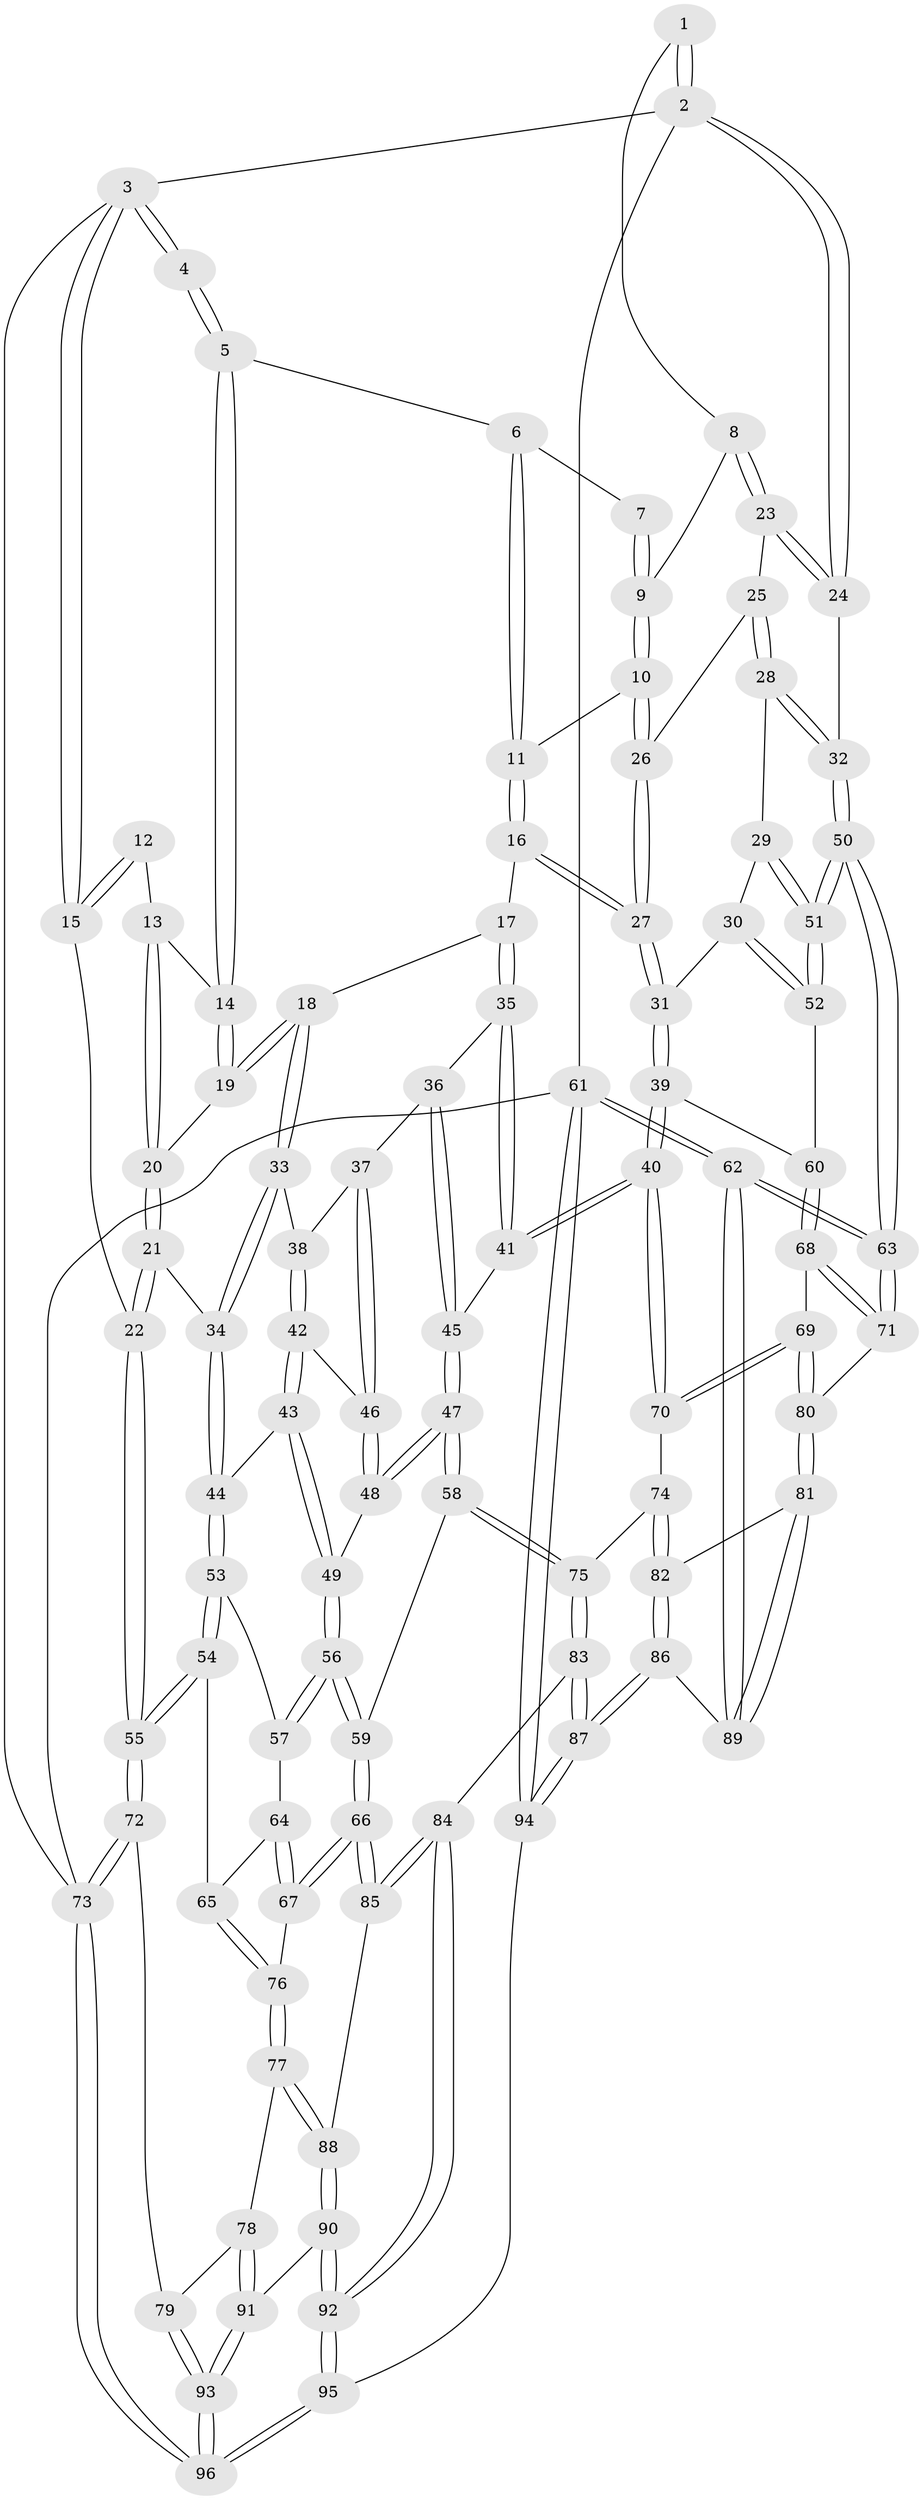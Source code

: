 // Generated by graph-tools (version 1.1) at 2025/11/02/27/25 16:11:57]
// undirected, 96 vertices, 237 edges
graph export_dot {
graph [start="1"]
  node [color=gray90,style=filled];
  1 [pos="+0.7309806476201937+0"];
  2 [pos="+1+0"];
  3 [pos="+0+0"];
  4 [pos="+0+0"];
  5 [pos="+0.3757678606092402+0"];
  6 [pos="+0.41090919784962027+0"];
  7 [pos="+0.60216700116994+0"];
  8 [pos="+0.7367033008878604+0.1229616471548758"];
  9 [pos="+0.6543700655887327+0.1469887458661713"];
  10 [pos="+0.6323731731348354+0.16231078966162837"];
  11 [pos="+0.6146090215189338+0.16630786592249336"];
  12 [pos="+0.0739373119700668+0.05784349557266721"];
  13 [pos="+0.17625296033633012+0.11207574758662646"];
  14 [pos="+0.3642143452615057+0"];
  15 [pos="+0+0.3357611845917909"];
  16 [pos="+0.5307450148461534+0.2355591659903941"];
  17 [pos="+0.425080882025434+0.24180594483713017"];
  18 [pos="+0.4173023865870694+0.23872515738614464"];
  19 [pos="+0.4134278546283024+0.23284308101715462"];
  20 [pos="+0.17405531571169533+0.1883038530489159"];
  21 [pos="+0.05290592518610018+0.346263465159839"];
  22 [pos="+0+0.3512985895945396"];
  23 [pos="+0.8575492750519395+0.16519779707298524"];
  24 [pos="+1+0"];
  25 [pos="+0.838883194587008+0.23942759975824854"];
  26 [pos="+0.7097595171901699+0.2774741325373141"];
  27 [pos="+0.6634221041758739+0.42163487684577616"];
  28 [pos="+0.8494222142139634+0.3108118928702073"];
  29 [pos="+0.8060404040719632+0.41954180567183047"];
  30 [pos="+0.7600437605232012+0.4356428368534931"];
  31 [pos="+0.6717001152418794+0.45294367521136103"];
  32 [pos="+1+0.38097544513575105"];
  33 [pos="+0.3374657828424259+0.32563817172737586"];
  34 [pos="+0.1157113041638267+0.3851541669602353"];
  35 [pos="+0.4466301956741745+0.32457574386629245"];
  36 [pos="+0.42294023462913743+0.4178222878270969"];
  37 [pos="+0.3946486923080641+0.4299555283525399"];
  38 [pos="+0.3394354525721063+0.3496394624593689"];
  39 [pos="+0.6374998489597934+0.5025045644899985"];
  40 [pos="+0.6167398751282219+0.5231497594065577"];
  41 [pos="+0.579361337488272+0.5246680244915616"];
  42 [pos="+0.32831940259949133+0.43370149716100626"];
  43 [pos="+0.27903820374332755+0.4852258276033781"];
  44 [pos="+0.14240913976886788+0.4234052058205098"];
  45 [pos="+0.5218966871025147+0.5435120801742696"];
  46 [pos="+0.3818487483373897+0.4518559695214575"];
  47 [pos="+0.4754493474854648+0.568383358995028"];
  48 [pos="+0.3838987549817056+0.4582243058737868"];
  49 [pos="+0.30403502613810823+0.5247497824309575"];
  50 [pos="+1+0.5506148527467949"];
  51 [pos="+1+0.5376715195307729"];
  52 [pos="+0.8489138825843333+0.6069822225190269"];
  53 [pos="+0.1451245045588946+0.44999667186031816"];
  54 [pos="+0.09489855972106685+0.608513212396655"];
  55 [pos="+0+0.45372752515048204"];
  56 [pos="+0.3368070125324867+0.6025446853183611"];
  57 [pos="+0.19271091962063874+0.5861593231176715"];
  58 [pos="+0.38572048568763234+0.6471270177299281"];
  59 [pos="+0.3828670365955792+0.6479676612675989"];
  60 [pos="+0.8406207552801108+0.6130343063603737"];
  61 [pos="+1+1"];
  62 [pos="+1+1"];
  63 [pos="+1+0.7659182724414838"];
  64 [pos="+0.18340253925640831+0.6000901753267949"];
  65 [pos="+0.11353483069210323+0.6470064736231106"];
  66 [pos="+0.3276719548235985+0.7318091777782499"];
  67 [pos="+0.23870380627096802+0.7193669126731025"];
  68 [pos="+0.8230876016989344+0.6481252699667908"];
  69 [pos="+0.7686700322998626+0.7085860311317352"];
  70 [pos="+0.6228797906678195+0.5423028905749334"];
  71 [pos="+0.9620753065331407+0.7387897651645461"];
  72 [pos="+0+0.7692337225338461"];
  73 [pos="+0+1"];
  74 [pos="+0.6138414655277745+0.6279714857477955"];
  75 [pos="+0.5360584556799015+0.7668247469451515"];
  76 [pos="+0.0946496213607498+0.733335846101097"];
  77 [pos="+0.04121403336997995+0.7807284674687388"];
  78 [pos="+0.027076069932660925+0.7853765556735883"];
  79 [pos="+0+0.7818952440497265"];
  80 [pos="+0.7693563414040575+0.7467681645185194"];
  81 [pos="+0.7641346810047688+0.7580321222840726"];
  82 [pos="+0.67499930650545+0.8389473672408204"];
  83 [pos="+0.5751696760176279+0.8454928007669162"];
  84 [pos="+0.3858270994921446+0.8921080178058629"];
  85 [pos="+0.32941333841699827+0.8374018009392685"];
  86 [pos="+0.652017975993074+0.8746169463393301"];
  87 [pos="+0.6479109307483065+0.8791368139923854"];
  88 [pos="+0.23403008271896567+0.885905279198247"];
  89 [pos="+0.9184812771071537+0.8871455085926079"];
  90 [pos="+0.2295051010749943+0.8968373583105187"];
  91 [pos="+0.14293078369943124+1"];
  92 [pos="+0.41179675309809893+1"];
  93 [pos="+0.1376879233764027+1"];
  94 [pos="+0.6914893513059457+1"];
  95 [pos="+0.41607588807197843+1"];
  96 [pos="+0.13145490678940477+1"];
  1 -- 2;
  1 -- 2;
  1 -- 8;
  2 -- 3;
  2 -- 24;
  2 -- 24;
  2 -- 61;
  3 -- 4;
  3 -- 4;
  3 -- 15;
  3 -- 15;
  3 -- 73;
  4 -- 5;
  4 -- 5;
  5 -- 6;
  5 -- 14;
  5 -- 14;
  6 -- 7;
  6 -- 11;
  6 -- 11;
  7 -- 9;
  7 -- 9;
  8 -- 9;
  8 -- 23;
  8 -- 23;
  9 -- 10;
  9 -- 10;
  10 -- 11;
  10 -- 26;
  10 -- 26;
  11 -- 16;
  11 -- 16;
  12 -- 13;
  12 -- 15;
  12 -- 15;
  13 -- 14;
  13 -- 20;
  13 -- 20;
  14 -- 19;
  14 -- 19;
  15 -- 22;
  16 -- 17;
  16 -- 27;
  16 -- 27;
  17 -- 18;
  17 -- 35;
  17 -- 35;
  18 -- 19;
  18 -- 19;
  18 -- 33;
  18 -- 33;
  19 -- 20;
  20 -- 21;
  20 -- 21;
  21 -- 22;
  21 -- 22;
  21 -- 34;
  22 -- 55;
  22 -- 55;
  23 -- 24;
  23 -- 24;
  23 -- 25;
  24 -- 32;
  25 -- 26;
  25 -- 28;
  25 -- 28;
  26 -- 27;
  26 -- 27;
  27 -- 31;
  27 -- 31;
  28 -- 29;
  28 -- 32;
  28 -- 32;
  29 -- 30;
  29 -- 51;
  29 -- 51;
  30 -- 31;
  30 -- 52;
  30 -- 52;
  31 -- 39;
  31 -- 39;
  32 -- 50;
  32 -- 50;
  33 -- 34;
  33 -- 34;
  33 -- 38;
  34 -- 44;
  34 -- 44;
  35 -- 36;
  35 -- 41;
  35 -- 41;
  36 -- 37;
  36 -- 45;
  36 -- 45;
  37 -- 38;
  37 -- 46;
  37 -- 46;
  38 -- 42;
  38 -- 42;
  39 -- 40;
  39 -- 40;
  39 -- 60;
  40 -- 41;
  40 -- 41;
  40 -- 70;
  40 -- 70;
  41 -- 45;
  42 -- 43;
  42 -- 43;
  42 -- 46;
  43 -- 44;
  43 -- 49;
  43 -- 49;
  44 -- 53;
  44 -- 53;
  45 -- 47;
  45 -- 47;
  46 -- 48;
  46 -- 48;
  47 -- 48;
  47 -- 48;
  47 -- 58;
  47 -- 58;
  48 -- 49;
  49 -- 56;
  49 -- 56;
  50 -- 51;
  50 -- 51;
  50 -- 63;
  50 -- 63;
  51 -- 52;
  51 -- 52;
  52 -- 60;
  53 -- 54;
  53 -- 54;
  53 -- 57;
  54 -- 55;
  54 -- 55;
  54 -- 65;
  55 -- 72;
  55 -- 72;
  56 -- 57;
  56 -- 57;
  56 -- 59;
  56 -- 59;
  57 -- 64;
  58 -- 59;
  58 -- 75;
  58 -- 75;
  59 -- 66;
  59 -- 66;
  60 -- 68;
  60 -- 68;
  61 -- 62;
  61 -- 62;
  61 -- 94;
  61 -- 94;
  61 -- 73;
  62 -- 63;
  62 -- 63;
  62 -- 89;
  62 -- 89;
  63 -- 71;
  63 -- 71;
  64 -- 65;
  64 -- 67;
  64 -- 67;
  65 -- 76;
  65 -- 76;
  66 -- 67;
  66 -- 67;
  66 -- 85;
  66 -- 85;
  67 -- 76;
  68 -- 69;
  68 -- 71;
  68 -- 71;
  69 -- 70;
  69 -- 70;
  69 -- 80;
  69 -- 80;
  70 -- 74;
  71 -- 80;
  72 -- 73;
  72 -- 73;
  72 -- 79;
  73 -- 96;
  73 -- 96;
  74 -- 75;
  74 -- 82;
  74 -- 82;
  75 -- 83;
  75 -- 83;
  76 -- 77;
  76 -- 77;
  77 -- 78;
  77 -- 88;
  77 -- 88;
  78 -- 79;
  78 -- 91;
  78 -- 91;
  79 -- 93;
  79 -- 93;
  80 -- 81;
  80 -- 81;
  81 -- 82;
  81 -- 89;
  81 -- 89;
  82 -- 86;
  82 -- 86;
  83 -- 84;
  83 -- 87;
  83 -- 87;
  84 -- 85;
  84 -- 85;
  84 -- 92;
  84 -- 92;
  85 -- 88;
  86 -- 87;
  86 -- 87;
  86 -- 89;
  87 -- 94;
  87 -- 94;
  88 -- 90;
  88 -- 90;
  90 -- 91;
  90 -- 92;
  90 -- 92;
  91 -- 93;
  91 -- 93;
  92 -- 95;
  92 -- 95;
  93 -- 96;
  93 -- 96;
  94 -- 95;
  95 -- 96;
  95 -- 96;
}
